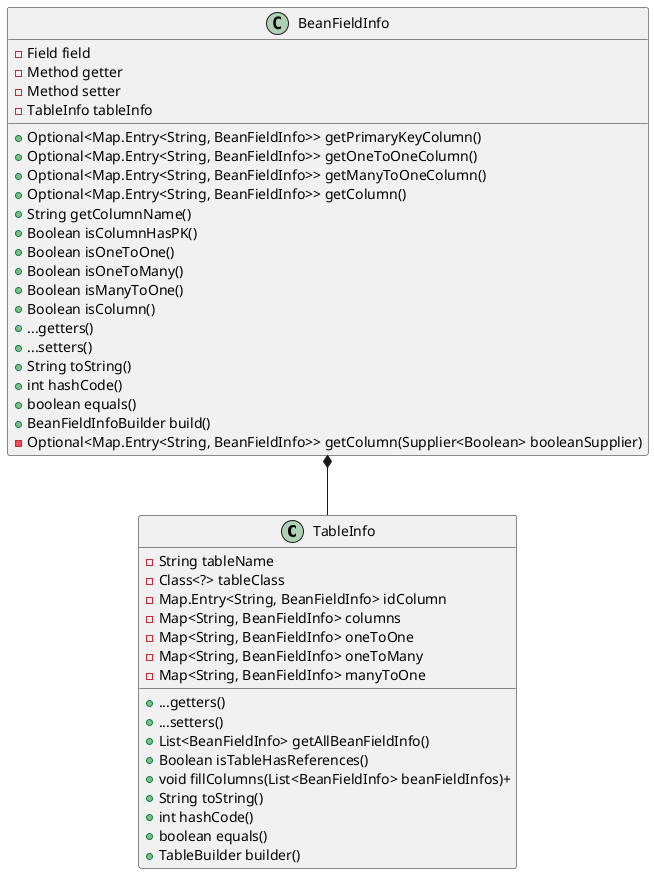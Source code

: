 @startuml
class TableInfo {
    - String tableName
    - Class<?> tableClass
    - Map.Entry<String, BeanFieldInfo> idColumn
    - Map<String, BeanFieldInfo> columns
    - Map<String, BeanFieldInfo> oneToOne
    - Map<String, BeanFieldInfo> oneToMany
    - Map<String, BeanFieldInfo> manyToOne
    + ...getters()
    + ...setters()
    + List<BeanFieldInfo> getAllBeanFieldInfo()
    + Boolean isTableHasReferences()
    + void fillColumns(List<BeanFieldInfo> beanFieldInfos)+
    + String toString()
    + int hashCode()
    + boolean equals()
    + TableBuilder builder()
}
class BeanFieldInfo {
    - Field field
    - Method getter
    - Method setter
    - TableInfo tableInfo
    + Optional<Map.Entry<String, BeanFieldInfo>> getPrimaryKeyColumn()
    + Optional<Map.Entry<String, BeanFieldInfo>> getOneToOneColumn()
    + Optional<Map.Entry<String, BeanFieldInfo>> getManyToOneColumn()
    + Optional<Map.Entry<String, BeanFieldInfo>> getColumn()
    + String getColumnName()
    + Boolean isColumnHasPK()
    + Boolean isOneToOne()
    + Boolean isOneToMany()
    + Boolean isManyToOne()
    + Boolean isColumn()
    + ...getters()
    + ...setters()
    + String toString()
    + int hashCode()
    + boolean equals()
    + BeanFieldInfoBuilder build()
    - Optional<Map.Entry<String, BeanFieldInfo>> getColumn(Supplier<Boolean> booleanSupplier)
}
BeanFieldInfo *-- TableInfo
@enduml